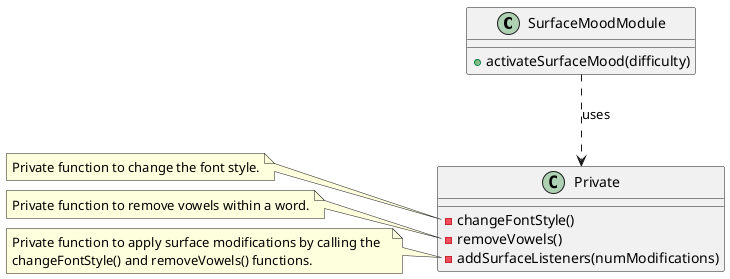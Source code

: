 @startuml
!define RECTANGLE class

RECTANGLE SurfaceMoodModule {
    + activateSurfaceMood(difficulty)
}

class Private {
    - changeFontStyle()
    - removeVowels()
    - addSurfaceListeners(numModifications)
}
note left of Private::changeFontStyle
Private function to change the font style.
end note
note left of Private::removeVowels
Private function to remove vowels within a word.
end note
note left of Private::addSurfaceListeners
Private function to apply surface modifications by calling the  
changeFontStyle() and removeVowels() functions.
end note

SurfaceMoodModule ..> Private : uses
@enduml
